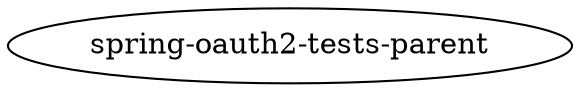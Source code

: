 digraph tree_9{
    //tree nodes
    v1    [label="spring-oauth2-tests-parent"];
    //tree edges
    // end-of-graph
}
